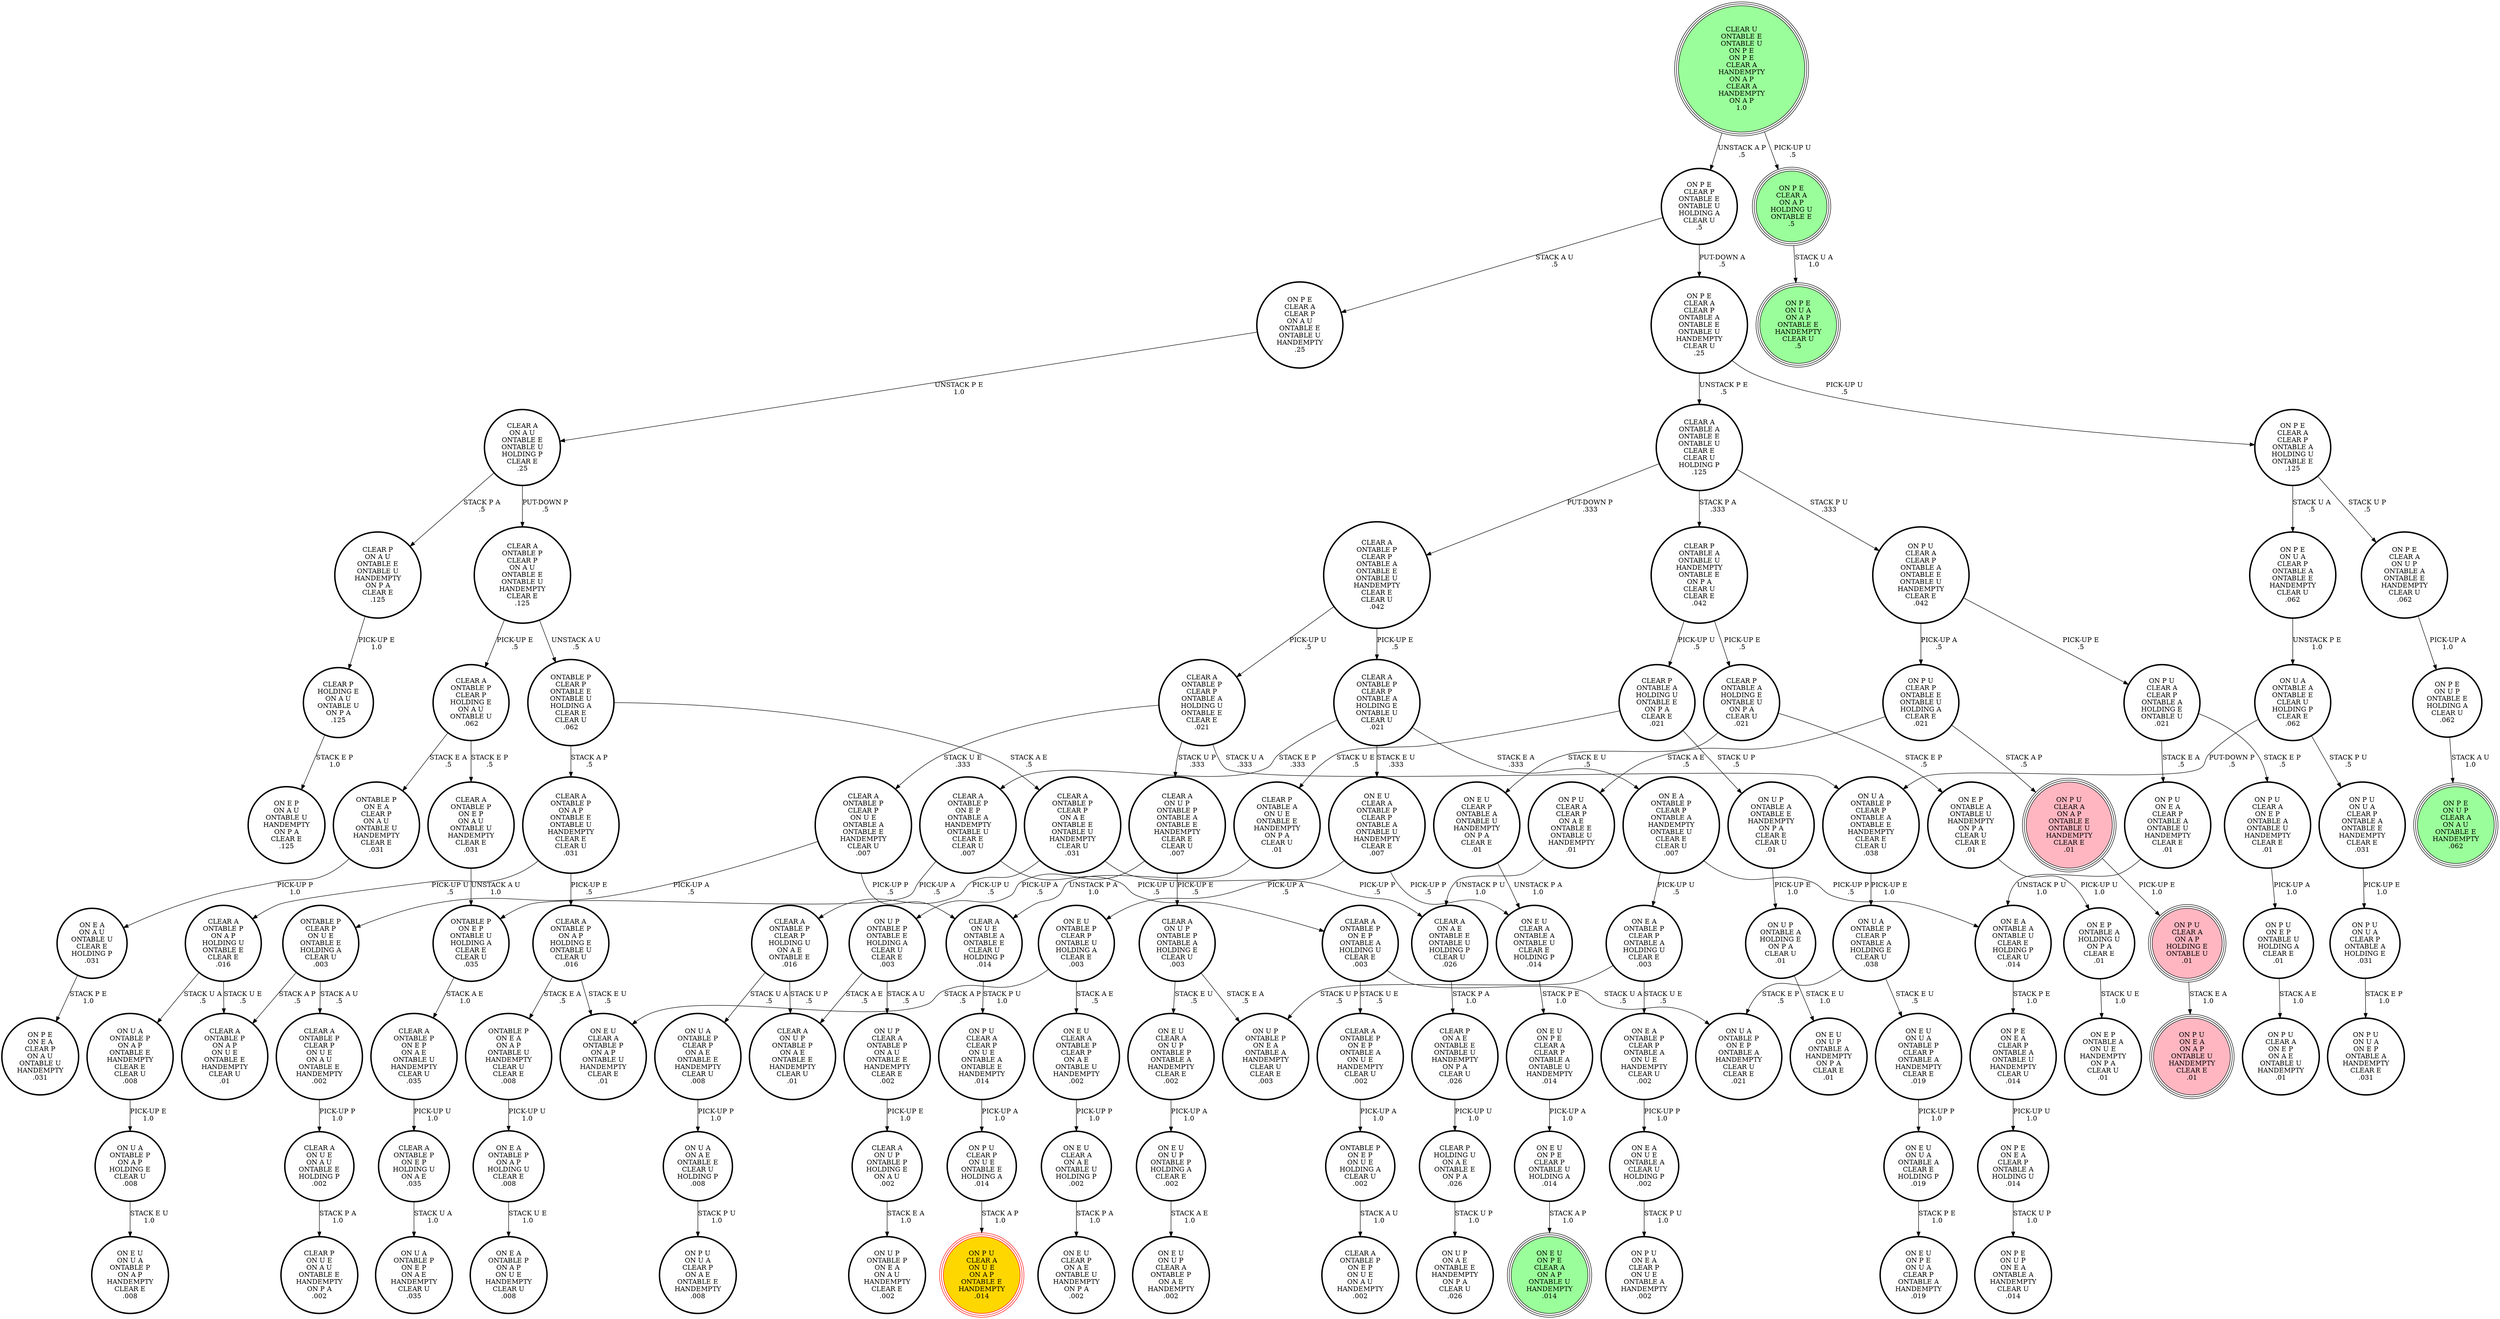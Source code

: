 digraph {
"ON E U\nON P E\nCLEAR P\nONTABLE U\nHOLDING A\n.014\n" -> "ON E U\nON P E\nCLEAR A\nON A P\nONTABLE U\nHANDEMPTY\n.014\n"[label="STACK A P\n1.0\n"];
"ON U A\nONTABLE P\nON A P\nONTABLE E\nHANDEMPTY\nCLEAR E\nCLEAR U\n.008\n" -> "ON U A\nONTABLE P\nON A P\nHOLDING E\nCLEAR U\n.008\n"[label="PICK-UP E\n1.0\n"];
"ON P U\nCLEAR A\nON E P\nONTABLE A\nONTABLE U\nHANDEMPTY\nCLEAR E\n.01\n" -> "ON P U\nON E P\nONTABLE U\nHOLDING A\nCLEAR E\n.01\n"[label="PICK-UP A\n1.0\n"];
"ON E U\nCLEAR A\nONTABLE P\nCLEAR P\nONTABLE A\nONTABLE U\nHANDEMPTY\nCLEAR E\n.007\n" -> "ON E U\nONTABLE P\nCLEAR P\nONTABLE U\nHOLDING A\nCLEAR E\n.003\n"[label="PICK-UP A\n.5\n"];
"ON E U\nCLEAR A\nONTABLE P\nCLEAR P\nONTABLE A\nONTABLE U\nHANDEMPTY\nCLEAR E\n.007\n" -> "ON E U\nCLEAR A\nONTABLE A\nONTABLE U\nCLEAR E\nHOLDING P\n.014\n"[label="PICK-UP P\n.5\n"];
"CLEAR P\nONTABLE A\nONTABLE U\nHANDEMPTY\nONTABLE E\nON P A\nCLEAR U\nCLEAR E\n.042\n" -> "CLEAR P\nONTABLE A\nHOLDING E\nONTABLE U\nON P A\nCLEAR U\n.021\n"[label="PICK-UP E\n.5\n"];
"CLEAR P\nONTABLE A\nONTABLE U\nHANDEMPTY\nONTABLE E\nON P A\nCLEAR U\nCLEAR E\n.042\n" -> "CLEAR P\nONTABLE A\nHOLDING U\nONTABLE E\nON P A\nCLEAR E\n.021\n"[label="PICK-UP U\n.5\n"];
"ON P E\nCLEAR A\nON U P\nONTABLE A\nONTABLE E\nHANDEMPTY\nCLEAR U\n.062\n" -> "ON P E\nON U P\nONTABLE E\nHOLDING A\nCLEAR U\n.062\n"[label="PICK-UP A\n1.0\n"];
"ON P U\nCLEAR A\nON A P\nHOLDING E\nONTABLE U\n.01\n" -> "ON P U\nON E A\nON A P\nONTABLE U\nHANDEMPTY\nCLEAR E\n.01\n"[label="STACK E A\n1.0\n"];
"ON P U\nCLEAR A\nCLEAR P\nONTABLE A\nONTABLE E\nONTABLE U\nHANDEMPTY\nCLEAR E\n.042\n" -> "ON P U\nCLEAR A\nCLEAR P\nONTABLE A\nHOLDING E\nONTABLE U\n.021\n"[label="PICK-UP E\n.5\n"];
"ON P U\nCLEAR A\nCLEAR P\nONTABLE A\nONTABLE E\nONTABLE U\nHANDEMPTY\nCLEAR E\n.042\n" -> "ON P U\nCLEAR P\nONTABLE E\nONTABLE U\nHOLDING A\nCLEAR E\n.021\n"[label="PICK-UP A\n.5\n"];
"ON E P\nONTABLE A\nONTABLE U\nHANDEMPTY\nON P A\nCLEAR U\nCLEAR E\n.01\n" -> "ON E P\nONTABLE A\nHOLDING U\nON P A\nCLEAR E\n.01\n"[label="PICK-UP U\n1.0\n"];
"CLEAR P\nHOLDING U\nON A E\nONTABLE E\nON P A\n.026\n" -> "ON U P\nON A E\nONTABLE E\nHANDEMPTY\nON P A\nCLEAR U\n.026\n"[label="STACK U P\n1.0\n"];
"ON E U\nCLEAR A\nON U P\nONTABLE P\nONTABLE A\nHANDEMPTY\nCLEAR E\n.002\n" -> "ON E U\nON U P\nONTABLE P\nHOLDING A\nCLEAR E\n.002\n"[label="PICK-UP A\n1.0\n"];
"CLEAR A\nONTABLE P\nCLEAR P\nONTABLE A\nONTABLE E\nONTABLE U\nHANDEMPTY\nCLEAR E\nCLEAR U\n.042\n" -> "CLEAR A\nONTABLE P\nCLEAR P\nONTABLE A\nHOLDING E\nONTABLE U\nCLEAR U\n.021\n"[label="PICK-UP E\n.5\n"];
"CLEAR A\nONTABLE P\nCLEAR P\nONTABLE A\nONTABLE E\nONTABLE U\nHANDEMPTY\nCLEAR E\nCLEAR U\n.042\n" -> "CLEAR A\nONTABLE P\nCLEAR P\nONTABLE A\nHOLDING U\nONTABLE E\nCLEAR E\n.021\n"[label="PICK-UP U\n.5\n"];
"ON U P\nONTABLE A\nHOLDING E\nON P A\nCLEAR U\n.01\n" -> "ON E U\nON U P\nONTABLE A\nHANDEMPTY\nON P A\nCLEAR E\n.01\n"[label="STACK E U\n1.0\n"];
"ON E P\nONTABLE A\nHOLDING U\nON P A\nCLEAR E\n.01\n" -> "ON E P\nONTABLE A\nON U E\nHANDEMPTY\nON P A\nCLEAR U\n.01\n"[label="STACK U E\n1.0\n"];
"ONTABLE P\nON E A\nON A P\nONTABLE U\nHANDEMPTY\nCLEAR U\nCLEAR E\n.008\n" -> "ON E A\nONTABLE P\nON A P\nHOLDING U\nCLEAR E\n.008\n"[label="PICK-UP U\n1.0\n"];
"ON E A\nONTABLE P\nON A P\nHOLDING U\nCLEAR E\n.008\n" -> "ON E A\nONTABLE P\nON A P\nON U E\nHANDEMPTY\nCLEAR U\n.008\n"[label="STACK U E\n1.0\n"];
"ON P E\nON E A\nCLEAR P\nONTABLE A\nONTABLE U\nHANDEMPTY\nCLEAR U\n.014\n" -> "ON P E\nON E A\nCLEAR P\nONTABLE A\nHOLDING U\n.014\n"[label="PICK-UP U\n1.0\n"];
"CLEAR U\nONTABLE E\nONTABLE U\nON P E\nON P E\nCLEAR A\nHANDEMPTY\nON A P\nCLEAR A\nHANDEMPTY\nON A P\n1.0\n" -> "ON P E\nCLEAR P\nONTABLE E\nONTABLE U\nHOLDING A\nCLEAR U\n.5\n"[label="UNSTACK A P\n.5\n"];
"CLEAR U\nONTABLE E\nONTABLE U\nON P E\nON P E\nCLEAR A\nHANDEMPTY\nON A P\nCLEAR A\nHANDEMPTY\nON A P\n1.0\n" -> "ON P E\nCLEAR A\nON A P\nHOLDING U\nONTABLE E\n.5\n"[label="PICK-UP U\n.5\n"];
"CLEAR A\nON U P\nONTABLE P\nHOLDING E\nON A U\n.002\n" -> "ON U P\nONTABLE P\nON E A\nON A U\nHANDEMPTY\nCLEAR E\n.002\n"[label="STACK E A\n1.0\n"];
"CLEAR A\nONTABLE P\nCLEAR P\nHOLDING E\nON A U\nONTABLE U\n.062\n" -> "ONTABLE P\nON E A\nCLEAR P\nON A U\nONTABLE U\nHANDEMPTY\nCLEAR E\n.031\n"[label="STACK E A\n.5\n"];
"CLEAR A\nONTABLE P\nCLEAR P\nHOLDING E\nON A U\nONTABLE U\n.062\n" -> "CLEAR A\nONTABLE P\nON E P\nON A U\nONTABLE U\nHANDEMPTY\nCLEAR E\n.031\n"[label="STACK E P\n.5\n"];
"CLEAR P\nON A U\nONTABLE E\nONTABLE U\nHANDEMPTY\nON P A\nCLEAR E\n.125\n" -> "CLEAR P\nHOLDING E\nON A U\nONTABLE U\nON P A\n.125\n"[label="PICK-UP E\n1.0\n"];
"CLEAR A\nON U E\nONTABLE A\nONTABLE E\nCLEAR U\nHOLDING P\n.014\n" -> "ON P U\nCLEAR A\nCLEAR P\nON U E\nONTABLE A\nONTABLE E\nHANDEMPTY\n.014\n"[label="STACK P U\n1.0\n"];
"CLEAR A\nONTABLE P\nCLEAR P\nON A U\nONTABLE E\nONTABLE U\nHANDEMPTY\nCLEAR E\n.125\n" -> "CLEAR A\nONTABLE P\nCLEAR P\nHOLDING E\nON A U\nONTABLE U\n.062\n"[label="PICK-UP E\n.5\n"];
"CLEAR A\nONTABLE P\nCLEAR P\nON A U\nONTABLE E\nONTABLE U\nHANDEMPTY\nCLEAR E\n.125\n" -> "ONTABLE P\nCLEAR P\nONTABLE E\nONTABLE U\nHOLDING A\nCLEAR E\nCLEAR U\n.062\n"[label="UNSTACK A U\n.5\n"];
"ON E A\nONTABLE P\nCLEAR P\nONTABLE A\nHOLDING U\nCLEAR E\n.003\n" -> "ON U P\nONTABLE P\nON E A\nONTABLE A\nHANDEMPTY\nCLEAR U\nCLEAR E\n.003\n"[label="STACK U P\n.5\n"];
"ON E A\nONTABLE P\nCLEAR P\nONTABLE A\nHOLDING U\nCLEAR E\n.003\n" -> "ON E A\nONTABLE P\nCLEAR P\nONTABLE A\nON U E\nHANDEMPTY\nCLEAR U\n.002\n"[label="STACK U E\n.5\n"];
"ONTABLE P\nCLEAR P\nONTABLE E\nONTABLE U\nHOLDING A\nCLEAR E\nCLEAR U\n.062\n" -> "CLEAR A\nONTABLE P\nCLEAR P\nON A E\nONTABLE E\nONTABLE U\nHANDEMPTY\nCLEAR U\n.031\n"[label="STACK A E\n.5\n"];
"ONTABLE P\nCLEAR P\nONTABLE E\nONTABLE U\nHOLDING A\nCLEAR E\nCLEAR U\n.062\n" -> "CLEAR A\nONTABLE P\nON A P\nONTABLE E\nONTABLE U\nHANDEMPTY\nCLEAR E\nCLEAR U\n.031\n"[label="STACK A P\n.5\n"];
"CLEAR A\nONTABLE P\nCLEAR P\nON U E\nON A U\nONTABLE E\nHANDEMPTY\n.002\n" -> "CLEAR A\nON U E\nON A U\nONTABLE E\nHOLDING P\n.002\n"[label="PICK-UP P\n1.0\n"];
"ON P E\nON U A\nCLEAR P\nONTABLE A\nONTABLE E\nHANDEMPTY\nCLEAR U\n.062\n" -> "ON U A\nONTABLE A\nONTABLE E\nCLEAR U\nHOLDING P\nCLEAR E\n.062\n"[label="UNSTACK P E\n1.0\n"];
"ON P U\nON U A\nCLEAR P\nONTABLE A\nHOLDING E\n.031\n" -> "ON P U\nON U A\nON E P\nONTABLE A\nHANDEMPTY\nCLEAR E\n.031\n"[label="STACK E P\n1.0\n"];
"CLEAR P\nON A E\nONTABLE E\nONTABLE U\nHANDEMPTY\nON P A\nCLEAR U\n.026\n" -> "CLEAR P\nHOLDING U\nON A E\nONTABLE E\nON P A\n.026\n"[label="PICK-UP U\n1.0\n"];
"ON P U\nON E A\nCLEAR P\nONTABLE A\nONTABLE U\nHANDEMPTY\nCLEAR E\n.01\n" -> "ON E A\nONTABLE A\nONTABLE U\nCLEAR E\nHOLDING P\nCLEAR U\n.014\n"[label="UNSTACK P U\n1.0\n"];
"ON E U\nCLEAR A\nONTABLE P\nCLEAR P\nON A E\nONTABLE U\nHANDEMPTY\n.002\n" -> "ON E U\nCLEAR A\nON A E\nONTABLE U\nHOLDING P\n.002\n"[label="PICK-UP P\n1.0\n"];
"CLEAR A\nONTABLE P\nON A P\nONTABLE E\nONTABLE U\nHANDEMPTY\nCLEAR E\nCLEAR U\n.031\n" -> "CLEAR A\nONTABLE P\nON A P\nHOLDING E\nONTABLE U\nCLEAR U\n.016\n"[label="PICK-UP E\n.5\n"];
"CLEAR A\nONTABLE P\nON A P\nONTABLE E\nONTABLE U\nHANDEMPTY\nCLEAR E\nCLEAR U\n.031\n" -> "CLEAR A\nONTABLE P\nON A P\nHOLDING U\nONTABLE E\nCLEAR E\n.016\n"[label="PICK-UP U\n.5\n"];
"ON E A\nON U E\nONTABLE A\nCLEAR U\nHOLDING P\n.002\n" -> "ON P U\nON E A\nCLEAR P\nON U E\nONTABLE A\nHANDEMPTY\n.002\n"[label="STACK P U\n1.0\n"];
"ON P U\nCLEAR P\nONTABLE E\nONTABLE U\nHOLDING A\nCLEAR E\n.021\n" -> "ON P U\nCLEAR A\nCLEAR P\nON A E\nONTABLE E\nONTABLE U\nHANDEMPTY\n.01\n"[label="STACK A E\n.5\n"];
"ON P U\nCLEAR P\nONTABLE E\nONTABLE U\nHOLDING A\nCLEAR E\n.021\n" -> "ON P U\nCLEAR A\nON A P\nONTABLE E\nONTABLE U\nHANDEMPTY\nCLEAR E\n.01\n"[label="STACK A P\n.5\n"];
"CLEAR A\nON U P\nONTABLE P\nONTABLE A\nHOLDING E\nCLEAR U\n.003\n" -> "ON U P\nONTABLE P\nON E A\nONTABLE A\nHANDEMPTY\nCLEAR U\nCLEAR E\n.003\n"[label="STACK E A\n.5\n"];
"CLEAR A\nON U P\nONTABLE P\nONTABLE A\nHOLDING E\nCLEAR U\n.003\n" -> "ON E U\nCLEAR A\nON U P\nONTABLE P\nONTABLE A\nHANDEMPTY\nCLEAR E\n.002\n"[label="STACK E U\n.5\n"];
"CLEAR A\nONTABLE P\nON A P\nHOLDING E\nONTABLE U\nCLEAR U\n.016\n" -> "ONTABLE P\nON E A\nON A P\nONTABLE U\nHANDEMPTY\nCLEAR U\nCLEAR E\n.008\n"[label="STACK E A\n.5\n"];
"CLEAR A\nONTABLE P\nON A P\nHOLDING E\nONTABLE U\nCLEAR U\n.016\n" -> "ON E U\nCLEAR A\nONTABLE P\nON A P\nONTABLE U\nHANDEMPTY\nCLEAR E\n.01\n"[label="STACK E U\n.5\n"];
"ONTABLE P\nON E A\nCLEAR P\nON A U\nONTABLE U\nHANDEMPTY\nCLEAR E\n.031\n" -> "ON E A\nON A U\nONTABLE U\nCLEAR E\nHOLDING P\n.031\n"[label="PICK-UP P\n1.0\n"];
"CLEAR P\nONTABLE A\nON U E\nONTABLE E\nHANDEMPTY\nON P A\nCLEAR U\n.01\n" -> "CLEAR A\nON U E\nONTABLE A\nONTABLE E\nCLEAR U\nHOLDING P\n.014\n"[label="UNSTACK P A\n1.0\n"];
"ON P E\nON E A\nCLEAR P\nONTABLE A\nHOLDING U\n.014\n" -> "ON P E\nON U P\nON E A\nONTABLE A\nHANDEMPTY\nCLEAR U\n.014\n"[label="STACK U P\n1.0\n"];
"ON E U\nCLEAR A\nONTABLE A\nONTABLE U\nCLEAR E\nHOLDING P\n.014\n" -> "ON E U\nON P E\nCLEAR A\nCLEAR P\nONTABLE A\nONTABLE U\nHANDEMPTY\n.014\n"[label="STACK P E\n1.0\n"];
"ON E U\nON U A\nONTABLE P\nCLEAR P\nONTABLE A\nHANDEMPTY\nCLEAR E\n.019\n" -> "ON E U\nON U A\nONTABLE A\nCLEAR E\nHOLDING P\n.019\n"[label="PICK-UP P\n1.0\n"];
"CLEAR A\nONTABLE P\nON E P\nONTABLE A\nHOLDING U\nCLEAR E\n.003\n" -> "CLEAR A\nONTABLE P\nON E P\nONTABLE A\nON U E\nHANDEMPTY\nCLEAR U\n.002\n"[label="STACK U E\n.5\n"];
"CLEAR A\nONTABLE P\nON E P\nONTABLE A\nHOLDING U\nCLEAR E\n.003\n" -> "ON U A\nONTABLE P\nON E P\nONTABLE A\nHANDEMPTY\nCLEAR U\nCLEAR E\n.021\n"[label="STACK U A\n.5\n"];
"ON E A\nONTABLE P\nCLEAR P\nONTABLE A\nON U E\nHANDEMPTY\nCLEAR U\n.002\n" -> "ON E A\nON U E\nONTABLE A\nCLEAR U\nHOLDING P\n.002\n"[label="PICK-UP P\n1.0\n"];
"ON P U\nON E P\nONTABLE U\nHOLDING A\nCLEAR E\n.01\n" -> "ON P U\nCLEAR A\nON E P\nON A E\nONTABLE U\nHANDEMPTY\n.01\n"[label="STACK A E\n1.0\n"];
"ON P U\nCLEAR A\nCLEAR P\nON U E\nONTABLE A\nONTABLE E\nHANDEMPTY\n.014\n" -> "ON P U\nCLEAR P\nON U E\nONTABLE E\nHOLDING A\n.014\n"[label="PICK-UP A\n1.0\n"];
"CLEAR A\nON U E\nON A U\nONTABLE E\nHOLDING P\n.002\n" -> "CLEAR P\nON U E\nON A U\nONTABLE E\nHANDEMPTY\nON P A\n.002\n"[label="STACK P A\n1.0\n"];
"ON P E\nCLEAR A\nCLEAR P\nONTABLE A\nONTABLE E\nONTABLE U\nHANDEMPTY\nCLEAR U\n.25\n" -> "ON P E\nCLEAR A\nCLEAR P\nONTABLE A\nHOLDING U\nONTABLE E\n.125\n"[label="PICK-UP U\n.5\n"];
"ON P E\nCLEAR A\nCLEAR P\nONTABLE A\nONTABLE E\nONTABLE U\nHANDEMPTY\nCLEAR U\n.25\n" -> "CLEAR A\nONTABLE A\nONTABLE E\nONTABLE U\nCLEAR E\nCLEAR U\nHOLDING P\n.125\n"[label="UNSTACK P E\n.5\n"];
"CLEAR P\nHOLDING E\nON A U\nONTABLE U\nON P A\n.125\n" -> "ON E P\nON A U\nONTABLE U\nHANDEMPTY\nON P A\nCLEAR E\n.125\n"[label="STACK E P\n1.0\n"];
"CLEAR A\nONTABLE P\nON E P\nONTABLE A\nON U E\nHANDEMPTY\nCLEAR U\n.002\n" -> "ONTABLE P\nON E P\nON U E\nHOLDING A\nCLEAR U\n.002\n"[label="PICK-UP A\n1.0\n"];
"ON P E\nCLEAR A\nON A P\nHOLDING U\nONTABLE E\n.5\n" -> "ON P E\nON U A\nON A P\nONTABLE E\nHANDEMPTY\nCLEAR U\n.5\n"[label="STACK U A\n1.0\n"];
"ON U A\nONTABLE P\nCLEAR P\nONTABLE A\nHOLDING E\nCLEAR U\n.038\n" -> "ON U A\nONTABLE P\nON E P\nONTABLE A\nHANDEMPTY\nCLEAR U\nCLEAR E\n.021\n"[label="STACK E P\n.5\n"];
"ON U A\nONTABLE P\nCLEAR P\nONTABLE A\nHOLDING E\nCLEAR U\n.038\n" -> "ON E U\nON U A\nONTABLE P\nCLEAR P\nONTABLE A\nHANDEMPTY\nCLEAR E\n.019\n"[label="STACK E U\n.5\n"];
"ON P U\nCLEAR P\nON U E\nONTABLE E\nHOLDING A\n.014\n" -> "ON P U\nCLEAR A\nON U E\nON A P\nONTABLE E\nHANDEMPTY\n.014\n"[label="STACK A P\n1.0\n"];
"ON P E\nCLEAR P\nONTABLE E\nONTABLE U\nHOLDING A\nCLEAR U\n.5\n" -> "ON P E\nCLEAR A\nCLEAR P\nONTABLE A\nONTABLE E\nONTABLE U\nHANDEMPTY\nCLEAR U\n.25\n"[label="PUT-DOWN A\n.5\n"];
"ON P E\nCLEAR P\nONTABLE E\nONTABLE U\nHOLDING A\nCLEAR U\n.5\n" -> "ON P E\nCLEAR A\nCLEAR P\nON A U\nONTABLE E\nONTABLE U\nHANDEMPTY\n.25\n"[label="STACK A U\n.5\n"];
"ON U A\nONTABLE A\nONTABLE E\nCLEAR U\nHOLDING P\nCLEAR E\n.062\n" -> "ON U A\nONTABLE P\nCLEAR P\nONTABLE A\nONTABLE E\nHANDEMPTY\nCLEAR E\nCLEAR U\n.038\n"[label="PUT-DOWN P\n.5\n"];
"ON U A\nONTABLE A\nONTABLE E\nCLEAR U\nHOLDING P\nCLEAR E\n.062\n" -> "ON P U\nON U A\nCLEAR P\nONTABLE A\nONTABLE E\nHANDEMPTY\nCLEAR E\n.031\n"[label="STACK P U\n.5\n"];
"CLEAR A\nONTABLE P\nON E P\nHOLDING U\nON A E\n.035\n" -> "ON U A\nONTABLE P\nON E P\nON A E\nHANDEMPTY\nCLEAR U\n.035\n"[label="STACK U A\n1.0\n"];
"CLEAR A\nON A E\nONTABLE E\nONTABLE U\nHOLDING P\nCLEAR U\n.026\n" -> "CLEAR P\nON A E\nONTABLE E\nONTABLE U\nHANDEMPTY\nON P A\nCLEAR U\n.026\n"[label="STACK P A\n1.0\n"];
"CLEAR A\nONTABLE P\nCLEAR P\nONTABLE A\nHOLDING U\nONTABLE E\nCLEAR E\n.021\n" -> "CLEAR A\nON U P\nONTABLE P\nONTABLE A\nONTABLE E\nHANDEMPTY\nCLEAR E\nCLEAR U\n.007\n"[label="STACK U P\n.333\n"];
"CLEAR A\nONTABLE P\nCLEAR P\nONTABLE A\nHOLDING U\nONTABLE E\nCLEAR E\n.021\n" -> "ON U A\nONTABLE P\nCLEAR P\nONTABLE A\nONTABLE E\nHANDEMPTY\nCLEAR E\nCLEAR U\n.038\n"[label="STACK U A\n.333\n"];
"CLEAR A\nONTABLE P\nCLEAR P\nONTABLE A\nHOLDING U\nONTABLE E\nCLEAR E\n.021\n" -> "CLEAR A\nONTABLE P\nCLEAR P\nON U E\nONTABLE A\nONTABLE E\nHANDEMPTY\nCLEAR U\n.007\n"[label="STACK U E\n.333\n"];
"CLEAR A\nONTABLE P\nON E P\nON A U\nONTABLE U\nHANDEMPTY\nCLEAR E\n.031\n" -> "ONTABLE P\nON E P\nONTABLE U\nHOLDING A\nCLEAR E\nCLEAR U\n.035\n"[label="UNSTACK A U\n1.0\n"];
"ON E U\nON U P\nONTABLE P\nHOLDING A\nCLEAR E\n.002\n" -> "ON E U\nON U P\nCLEAR A\nONTABLE P\nON A E\nHANDEMPTY\n.002\n"[label="STACK A E\n1.0\n"];
"ONTABLE P\nCLEAR P\nON U E\nONTABLE E\nHOLDING A\nCLEAR U\n.003\n" -> "CLEAR A\nONTABLE P\nCLEAR P\nON U E\nON A U\nONTABLE E\nHANDEMPTY\n.002\n"[label="STACK A U\n.5\n"];
"ONTABLE P\nCLEAR P\nON U E\nONTABLE E\nHOLDING A\nCLEAR U\n.003\n" -> "CLEAR A\nONTABLE P\nON A P\nON U E\nONTABLE E\nHANDEMPTY\nCLEAR U\n.01\n"[label="STACK A P\n.5\n"];
"CLEAR P\nONTABLE A\nHOLDING U\nONTABLE E\nON P A\nCLEAR E\n.021\n" -> "CLEAR P\nONTABLE A\nON U E\nONTABLE E\nHANDEMPTY\nON P A\nCLEAR U\n.01\n"[label="STACK U E\n.5\n"];
"CLEAR P\nONTABLE A\nHOLDING U\nONTABLE E\nON P A\nCLEAR E\n.021\n" -> "ON U P\nONTABLE A\nONTABLE E\nHANDEMPTY\nON P A\nCLEAR E\nCLEAR U\n.01\n"[label="STACK U P\n.5\n"];
"CLEAR A\nONTABLE P\nON A P\nHOLDING U\nONTABLE E\nCLEAR E\n.016\n" -> "ON U A\nONTABLE P\nON A P\nONTABLE E\nHANDEMPTY\nCLEAR E\nCLEAR U\n.008\n"[label="STACK U A\n.5\n"];
"CLEAR A\nONTABLE P\nON A P\nHOLDING U\nONTABLE E\nCLEAR E\n.016\n" -> "CLEAR A\nONTABLE P\nON A P\nON U E\nONTABLE E\nHANDEMPTY\nCLEAR U\n.01\n"[label="STACK U E\n.5\n"];
"ON E U\nCLEAR A\nON A E\nONTABLE U\nHOLDING P\n.002\n" -> "ON E U\nCLEAR P\nON A E\nONTABLE U\nHANDEMPTY\nON P A\n.002\n"[label="STACK P A\n1.0\n"];
"ON P E\nON U P\nONTABLE E\nHOLDING A\nCLEAR U\n.062\n" -> "ON P E\nON U P\nCLEAR A\nON A U\nONTABLE E\nHANDEMPTY\n.062\n"[label="STACK A U\n1.0\n"];
"ON E U\nON U A\nONTABLE A\nCLEAR E\nHOLDING P\n.019\n" -> "ON E U\nON P E\nON U A\nCLEAR P\nONTABLE A\nHANDEMPTY\n.019\n"[label="STACK P E\n1.0\n"];
"ON E A\nON A U\nONTABLE U\nCLEAR E\nHOLDING P\n.031\n" -> "ON P E\nON E A\nCLEAR P\nON A U\nONTABLE U\nHANDEMPTY\n.031\n"[label="STACK P E\n1.0\n"];
"ON P U\nON U A\nCLEAR P\nONTABLE A\nONTABLE E\nHANDEMPTY\nCLEAR E\n.031\n" -> "ON P U\nON U A\nCLEAR P\nONTABLE A\nHOLDING E\n.031\n"[label="PICK-UP E\n1.0\n"];
"ON P E\nCLEAR A\nCLEAR P\nONTABLE A\nHOLDING U\nONTABLE E\n.125\n" -> "ON P E\nON U A\nCLEAR P\nONTABLE A\nONTABLE E\nHANDEMPTY\nCLEAR U\n.062\n"[label="STACK U A\n.5\n"];
"ON P E\nCLEAR A\nCLEAR P\nONTABLE A\nHOLDING U\nONTABLE E\n.125\n" -> "ON P E\nCLEAR A\nON U P\nONTABLE A\nONTABLE E\nHANDEMPTY\nCLEAR U\n.062\n"[label="STACK U P\n.5\n"];
"ON U A\nONTABLE P\nCLEAR P\nONTABLE A\nONTABLE E\nHANDEMPTY\nCLEAR E\nCLEAR U\n.038\n" -> "ON U A\nONTABLE P\nCLEAR P\nONTABLE A\nHOLDING E\nCLEAR U\n.038\n"[label="PICK-UP E\n1.0\n"];
"ON U A\nONTABLE P\nCLEAR P\nON A E\nONTABLE E\nHANDEMPTY\nCLEAR U\n.008\n" -> "ON U A\nON A E\nONTABLE E\nCLEAR U\nHOLDING P\n.008\n"[label="PICK-UP P\n1.0\n"];
"ON E U\nON P E\nCLEAR A\nCLEAR P\nONTABLE A\nONTABLE U\nHANDEMPTY\n.014\n" -> "ON E U\nON P E\nCLEAR P\nONTABLE U\nHOLDING A\n.014\n"[label="PICK-UP A\n1.0\n"];
"ON U P\nONTABLE A\nONTABLE E\nHANDEMPTY\nON P A\nCLEAR E\nCLEAR U\n.01\n" -> "ON U P\nONTABLE A\nHOLDING E\nON P A\nCLEAR U\n.01\n"[label="PICK-UP E\n1.0\n"];
"ON E A\nONTABLE P\nCLEAR P\nONTABLE A\nHANDEMPTY\nONTABLE U\nCLEAR E\nCLEAR U\n.007\n" -> "ON E A\nONTABLE A\nONTABLE U\nCLEAR E\nHOLDING P\nCLEAR U\n.014\n"[label="PICK-UP P\n.5\n"];
"ON E A\nONTABLE P\nCLEAR P\nONTABLE A\nHANDEMPTY\nONTABLE U\nCLEAR E\nCLEAR U\n.007\n" -> "ON E A\nONTABLE P\nCLEAR P\nONTABLE A\nHOLDING U\nCLEAR E\n.003\n"[label="PICK-UP U\n.5\n"];
"ON U P\nCLEAR A\nONTABLE P\nON A U\nONTABLE E\nHANDEMPTY\nCLEAR E\n.002\n" -> "CLEAR A\nON U P\nONTABLE P\nHOLDING E\nON A U\n.002\n"[label="PICK-UP E\n1.0\n"];
"ONTABLE P\nON E P\nON U E\nHOLDING A\nCLEAR U\n.002\n" -> "CLEAR A\nONTABLE P\nON E P\nON U E\nON A U\nHANDEMPTY\n.002\n"[label="STACK A U\n1.0\n"];
"CLEAR A\nONTABLE P\nCLEAR P\nON U E\nONTABLE A\nONTABLE E\nHANDEMPTY\nCLEAR U\n.007\n" -> "ONTABLE P\nCLEAR P\nON U E\nONTABLE E\nHOLDING A\nCLEAR U\n.003\n"[label="PICK-UP A\n.5\n"];
"CLEAR A\nONTABLE P\nCLEAR P\nON U E\nONTABLE A\nONTABLE E\nHANDEMPTY\nCLEAR U\n.007\n" -> "CLEAR A\nON U E\nONTABLE A\nONTABLE E\nCLEAR U\nHOLDING P\n.014\n"[label="PICK-UP P\n.5\n"];
"ON E U\nCLEAR P\nONTABLE A\nONTABLE U\nHANDEMPTY\nON P A\nCLEAR E\n.01\n" -> "ON E U\nCLEAR A\nONTABLE A\nONTABLE U\nCLEAR E\nHOLDING P\n.014\n"[label="UNSTACK P A\n1.0\n"];
"ON U A\nONTABLE P\nON A P\nHOLDING E\nCLEAR U\n.008\n" -> "ON E U\nON U A\nONTABLE P\nON A P\nHANDEMPTY\nCLEAR E\n.008\n"[label="STACK E U\n1.0\n"];
"CLEAR A\nON A U\nONTABLE E\nONTABLE U\nHOLDING P\nCLEAR E\n.25\n" -> "CLEAR A\nONTABLE P\nCLEAR P\nON A U\nONTABLE E\nONTABLE U\nHANDEMPTY\nCLEAR E\n.125\n"[label="PUT-DOWN P\n.5\n"];
"CLEAR A\nON A U\nONTABLE E\nONTABLE U\nHOLDING P\nCLEAR E\n.25\n" -> "CLEAR P\nON A U\nONTABLE E\nONTABLE U\nHANDEMPTY\nON P A\nCLEAR E\n.125\n"[label="STACK P A\n.5\n"];
"ON E U\nONTABLE P\nCLEAR P\nONTABLE U\nHOLDING A\nCLEAR E\n.003\n" -> "ON E U\nCLEAR A\nONTABLE P\nCLEAR P\nON A E\nONTABLE U\nHANDEMPTY\n.002\n"[label="STACK A E\n.5\n"];
"ON E U\nONTABLE P\nCLEAR P\nONTABLE U\nHOLDING A\nCLEAR E\n.003\n" -> "ON E U\nCLEAR A\nONTABLE P\nON A P\nONTABLE U\nHANDEMPTY\nCLEAR E\n.01\n"[label="STACK A P\n.5\n"];
"CLEAR P\nONTABLE A\nHOLDING E\nONTABLE U\nON P A\nCLEAR U\n.021\n" -> "ON E P\nONTABLE A\nONTABLE U\nHANDEMPTY\nON P A\nCLEAR U\nCLEAR E\n.01\n"[label="STACK E P\n.5\n"];
"CLEAR P\nONTABLE A\nHOLDING E\nONTABLE U\nON P A\nCLEAR U\n.021\n" -> "ON E U\nCLEAR P\nONTABLE A\nONTABLE U\nHANDEMPTY\nON P A\nCLEAR E\n.01\n"[label="STACK E U\n.5\n"];
"CLEAR A\nONTABLE P\nON E P\nON A E\nONTABLE U\nHANDEMPTY\nCLEAR U\n.035\n" -> "CLEAR A\nONTABLE P\nON E P\nHOLDING U\nON A E\n.035\n"[label="PICK-UP U\n1.0\n"];
"CLEAR A\nONTABLE P\nCLEAR P\nHOLDING U\nON A E\nONTABLE E\n.016\n" -> "CLEAR A\nON U P\nONTABLE P\nON A E\nONTABLE E\nHANDEMPTY\nCLEAR U\n.01\n"[label="STACK U P\n.5\n"];
"CLEAR A\nONTABLE P\nCLEAR P\nHOLDING U\nON A E\nONTABLE E\n.016\n" -> "ON U A\nONTABLE P\nCLEAR P\nON A E\nONTABLE E\nHANDEMPTY\nCLEAR U\n.008\n"[label="STACK U A\n.5\n"];
"CLEAR A\nONTABLE P\nCLEAR P\nONTABLE A\nHOLDING E\nONTABLE U\nCLEAR U\n.021\n" -> "ON E A\nONTABLE P\nCLEAR P\nONTABLE A\nHANDEMPTY\nONTABLE U\nCLEAR E\nCLEAR U\n.007\n"[label="STACK E A\n.333\n"];
"CLEAR A\nONTABLE P\nCLEAR P\nONTABLE A\nHOLDING E\nONTABLE U\nCLEAR U\n.021\n" -> "ON E U\nCLEAR A\nONTABLE P\nCLEAR P\nONTABLE A\nONTABLE U\nHANDEMPTY\nCLEAR E\n.007\n"[label="STACK E U\n.333\n"];
"CLEAR A\nONTABLE P\nCLEAR P\nONTABLE A\nHOLDING E\nONTABLE U\nCLEAR U\n.021\n" -> "CLEAR A\nONTABLE P\nON E P\nONTABLE A\nHANDEMPTY\nONTABLE U\nCLEAR E\nCLEAR U\n.007\n"[label="STACK E P\n.333\n"];
"ON E A\nONTABLE A\nONTABLE U\nCLEAR E\nHOLDING P\nCLEAR U\n.014\n" -> "ON P E\nON E A\nCLEAR P\nONTABLE A\nONTABLE U\nHANDEMPTY\nCLEAR U\n.014\n"[label="STACK P E\n1.0\n"];
"ON P U\nCLEAR A\nCLEAR P\nON A E\nONTABLE E\nONTABLE U\nHANDEMPTY\n.01\n" -> "CLEAR A\nON A E\nONTABLE E\nONTABLE U\nHOLDING P\nCLEAR U\n.026\n"[label="UNSTACK P U\n1.0\n"];
"ON P U\nCLEAR A\nON A P\nONTABLE E\nONTABLE U\nHANDEMPTY\nCLEAR E\n.01\n" -> "ON P U\nCLEAR A\nON A P\nHOLDING E\nONTABLE U\n.01\n"[label="PICK-UP E\n1.0\n"];
"CLEAR A\nON U P\nONTABLE P\nONTABLE A\nONTABLE E\nHANDEMPTY\nCLEAR E\nCLEAR U\n.007\n" -> "ON U P\nONTABLE P\nONTABLE E\nHOLDING A\nCLEAR U\nCLEAR E\n.003\n"[label="PICK-UP A\n.5\n"];
"CLEAR A\nON U P\nONTABLE P\nONTABLE A\nONTABLE E\nHANDEMPTY\nCLEAR E\nCLEAR U\n.007\n" -> "CLEAR A\nON U P\nONTABLE P\nONTABLE A\nHOLDING E\nCLEAR U\n.003\n"[label="PICK-UP E\n.5\n"];
"ON U P\nONTABLE P\nONTABLE E\nHOLDING A\nCLEAR U\nCLEAR E\n.003\n" -> "ON U P\nCLEAR A\nONTABLE P\nON A U\nONTABLE E\nHANDEMPTY\nCLEAR E\n.002\n"[label="STACK A U\n.5\n"];
"ON U P\nONTABLE P\nONTABLE E\nHOLDING A\nCLEAR U\nCLEAR E\n.003\n" -> "CLEAR A\nON U P\nONTABLE P\nON A E\nONTABLE E\nHANDEMPTY\nCLEAR U\n.01\n"[label="STACK A E\n.5\n"];
"CLEAR A\nONTABLE A\nONTABLE E\nONTABLE U\nCLEAR E\nCLEAR U\nHOLDING P\n.125\n" -> "ON P U\nCLEAR A\nCLEAR P\nONTABLE A\nONTABLE E\nONTABLE U\nHANDEMPTY\nCLEAR E\n.042\n"[label="STACK P U\n.333\n"];
"CLEAR A\nONTABLE A\nONTABLE E\nONTABLE U\nCLEAR E\nCLEAR U\nHOLDING P\n.125\n" -> "CLEAR A\nONTABLE P\nCLEAR P\nONTABLE A\nONTABLE E\nONTABLE U\nHANDEMPTY\nCLEAR E\nCLEAR U\n.042\n"[label="PUT-DOWN P\n.333\n"];
"CLEAR A\nONTABLE A\nONTABLE E\nONTABLE U\nCLEAR E\nCLEAR U\nHOLDING P\n.125\n" -> "CLEAR P\nONTABLE A\nONTABLE U\nHANDEMPTY\nONTABLE E\nON P A\nCLEAR U\nCLEAR E\n.042\n"[label="STACK P A\n.333\n"];
"CLEAR A\nONTABLE P\nCLEAR P\nON A E\nONTABLE E\nONTABLE U\nHANDEMPTY\nCLEAR U\n.031\n" -> "CLEAR A\nONTABLE P\nCLEAR P\nHOLDING U\nON A E\nONTABLE E\n.016\n"[label="PICK-UP U\n.5\n"];
"CLEAR A\nONTABLE P\nCLEAR P\nON A E\nONTABLE E\nONTABLE U\nHANDEMPTY\nCLEAR U\n.031\n" -> "CLEAR A\nON A E\nONTABLE E\nONTABLE U\nHOLDING P\nCLEAR U\n.026\n"[label="PICK-UP P\n.5\n"];
"CLEAR A\nONTABLE P\nON E P\nONTABLE A\nHANDEMPTY\nONTABLE U\nCLEAR E\nCLEAR U\n.007\n" -> "ONTABLE P\nON E P\nONTABLE U\nHOLDING A\nCLEAR E\nCLEAR U\n.035\n"[label="PICK-UP A\n.5\n"];
"CLEAR A\nONTABLE P\nON E P\nONTABLE A\nHANDEMPTY\nONTABLE U\nCLEAR E\nCLEAR U\n.007\n" -> "CLEAR A\nONTABLE P\nON E P\nONTABLE A\nHOLDING U\nCLEAR E\n.003\n"[label="PICK-UP U\n.5\n"];
"ONTABLE P\nON E P\nONTABLE U\nHOLDING A\nCLEAR E\nCLEAR U\n.035\n" -> "CLEAR A\nONTABLE P\nON E P\nON A E\nONTABLE U\nHANDEMPTY\nCLEAR U\n.035\n"[label="STACK A E\n1.0\n"];
"ON P E\nCLEAR A\nCLEAR P\nON A U\nONTABLE E\nONTABLE U\nHANDEMPTY\n.25\n" -> "CLEAR A\nON A U\nONTABLE E\nONTABLE U\nHOLDING P\nCLEAR E\n.25\n"[label="UNSTACK P E\n1.0\n"];
"ON U A\nON A E\nONTABLE E\nCLEAR U\nHOLDING P\n.008\n" -> "ON P U\nON U A\nCLEAR P\nON A E\nONTABLE E\nHANDEMPTY\n.008\n"[label="STACK P U\n1.0\n"];
"ON P U\nCLEAR A\nCLEAR P\nONTABLE A\nHOLDING E\nONTABLE U\n.021\n" -> "ON P U\nON E A\nCLEAR P\nONTABLE A\nONTABLE U\nHANDEMPTY\nCLEAR E\n.01\n"[label="STACK E A\n.5\n"];
"ON P U\nCLEAR A\nCLEAR P\nONTABLE A\nHOLDING E\nONTABLE U\n.021\n" -> "ON P U\nCLEAR A\nON E P\nONTABLE A\nONTABLE U\nHANDEMPTY\nCLEAR E\n.01\n"[label="STACK E P\n.5\n"];
"CLEAR P\nON U E\nON A U\nONTABLE E\nHANDEMPTY\nON P A\n.002\n" [shape=circle, penwidth=3];
"ON U P\nON A E\nONTABLE E\nHANDEMPTY\nON P A\nCLEAR U\n.026\n" [shape=circle, penwidth=3];
"ON U A\nONTABLE P\nON E P\nON A E\nHANDEMPTY\nCLEAR U\n.035\n" [shape=circle, penwidth=3];
"ON E U\nCLEAR P\nON A E\nONTABLE U\nHANDEMPTY\nON P A\n.002\n" [shape=circle, penwidth=3];
"ON P U\nCLEAR A\nON U E\nON A P\nONTABLE E\nHANDEMPTY\n.014\n" [shape=circle, style=filled color=red, fillcolor=gold, peripheries=3];
"ON P E\nON U P\nON E A\nONTABLE A\nHANDEMPTY\nCLEAR U\n.014\n" [shape=circle, penwidth=3];
"ON E U\nON U P\nCLEAR A\nONTABLE P\nON A E\nHANDEMPTY\n.002\n" [shape=circle, penwidth=3];
"ON P U\nON E A\nON A P\nONTABLE U\nHANDEMPTY\nCLEAR E\n.01\n" [shape=circle, style=filled, fillcolor=lightpink, peripheries=3];
"CLEAR A\nONTABLE P\nON E P\nON U E\nON A U\nHANDEMPTY\n.002\n" [shape=circle, penwidth=3];
"ON U P\nONTABLE P\nON E A\nONTABLE A\nHANDEMPTY\nCLEAR U\nCLEAR E\n.003\n" [shape=circle, penwidth=3];
"ON E U\nON U P\nONTABLE A\nHANDEMPTY\nON P A\nCLEAR E\n.01\n" [shape=circle, penwidth=3];
"ON E P\nONTABLE A\nON U E\nHANDEMPTY\nON P A\nCLEAR U\n.01\n" [shape=circle, penwidth=3];
"ON E U\nON U A\nONTABLE P\nON A P\nHANDEMPTY\nCLEAR E\n.008\n" [shape=circle, penwidth=3];
"ON E P\nON A U\nONTABLE U\nHANDEMPTY\nON P A\nCLEAR E\n.125\n" [shape=circle, penwidth=3];
"ON P U\nCLEAR A\nON E P\nON A E\nONTABLE U\nHANDEMPTY\n.01\n" [shape=circle, penwidth=3];
"CLEAR A\nONTABLE P\nON A P\nON U E\nONTABLE E\nHANDEMPTY\nCLEAR U\n.01\n" [shape=circle, penwidth=3];
"ON P U\nON U A\nON E P\nONTABLE A\nHANDEMPTY\nCLEAR E\n.031\n" [shape=circle, penwidth=3];
"ON P U\nON U A\nCLEAR P\nON A E\nONTABLE E\nHANDEMPTY\n.008\n" [shape=circle, penwidth=3];
"ON P E\nON U P\nCLEAR A\nON A U\nONTABLE E\nHANDEMPTY\n.062\n" [shape=circle, style=filled, fillcolor=palegreen1, peripheries=3];
"ON E A\nONTABLE P\nON A P\nON U E\nHANDEMPTY\nCLEAR U\n.008\n" [shape=circle, penwidth=3];
"ON P E\nON E A\nCLEAR P\nON A U\nONTABLE U\nHANDEMPTY\n.031\n" [shape=circle, penwidth=3];
"ON E U\nON P E\nCLEAR A\nON A P\nONTABLE U\nHANDEMPTY\n.014\n" [shape=circle, style=filled, fillcolor=palegreen1, peripheries=3];
"ON P E\nON U A\nON A P\nONTABLE E\nHANDEMPTY\nCLEAR U\n.5\n" [shape=circle, style=filled, fillcolor=palegreen1, peripheries=3];
"ON U P\nONTABLE P\nON E A\nON A U\nHANDEMPTY\nCLEAR E\n.002\n" [shape=circle, penwidth=3];
"ON P U\nON E A\nCLEAR P\nON U E\nONTABLE A\nHANDEMPTY\n.002\n" [shape=circle, penwidth=3];
"ON E U\nON P E\nON U A\nCLEAR P\nONTABLE A\nHANDEMPTY\n.019\n" [shape=circle, penwidth=3];
"ON U A\nONTABLE P\nON E P\nONTABLE A\nHANDEMPTY\nCLEAR U\nCLEAR E\n.021\n" [shape=circle, penwidth=3];
"CLEAR A\nON U P\nONTABLE P\nON A E\nONTABLE E\nHANDEMPTY\nCLEAR U\n.01\n" [shape=circle, penwidth=3];
"ON E U\nCLEAR A\nONTABLE P\nON A P\nONTABLE U\nHANDEMPTY\nCLEAR E\n.01\n" [shape=circle, penwidth=3];
"CLEAR A\nONTABLE P\nCLEAR P\nONTABLE A\nHOLDING U\nONTABLE E\nCLEAR E\n.021\n" [shape=circle, penwidth=3];
"ON P U\nON E A\nCLEAR P\nONTABLE A\nONTABLE U\nHANDEMPTY\nCLEAR E\n.01\n" [shape=circle, penwidth=3];
"CLEAR P\nHOLDING E\nON A U\nONTABLE U\nON P A\n.125\n" [shape=circle, penwidth=3];
"ON P E\nCLEAR A\nON A P\nHOLDING U\nONTABLE E\n.5\n" [shape=circle, style=filled, fillcolor=palegreen1, peripheries=3];
"ON P E\nCLEAR A\nON U P\nONTABLE A\nONTABLE E\nHANDEMPTY\nCLEAR U\n.062\n" [shape=circle, penwidth=3];
"CLEAR A\nONTABLE P\nCLEAR P\nHOLDING U\nON A E\nONTABLE E\n.016\n" [shape=circle, penwidth=3];
"ON E U\nON P E\nCLEAR A\nCLEAR P\nONTABLE A\nONTABLE U\nHANDEMPTY\n.014\n" [shape=circle, penwidth=3];
"CLEAR A\nON U P\nONTABLE P\nONTABLE A\nONTABLE E\nHANDEMPTY\nCLEAR E\nCLEAR U\n.007\n" [shape=circle, penwidth=3];
"CLEAR A\nONTABLE P\nON E P\nONTABLE A\nON U E\nHANDEMPTY\nCLEAR U\n.002\n" [shape=circle, penwidth=3];
"CLEAR A\nON A E\nONTABLE E\nONTABLE U\nHOLDING P\nCLEAR U\n.026\n" [shape=circle, penwidth=3];
"ON E U\nCLEAR A\nON U P\nONTABLE P\nONTABLE A\nHANDEMPTY\nCLEAR E\n.002\n" [shape=circle, penwidth=3];
"ON P E\nCLEAR A\nCLEAR P\nONTABLE A\nHOLDING U\nONTABLE E\n.125\n" [shape=circle, penwidth=3];
"ON P E\nON U A\nCLEAR P\nONTABLE A\nONTABLE E\nHANDEMPTY\nCLEAR U\n.062\n" [shape=circle, penwidth=3];
"ON E A\nON U E\nONTABLE A\nCLEAR U\nHOLDING P\n.002\n" [shape=circle, penwidth=3];
"ON U P\nONTABLE A\nONTABLE E\nHANDEMPTY\nON P A\nCLEAR E\nCLEAR U\n.01\n" [shape=circle, penwidth=3];
"ON E U\nONTABLE P\nCLEAR P\nONTABLE U\nHOLDING A\nCLEAR E\n.003\n" [shape=circle, penwidth=3];
"ON P E\nCLEAR P\nONTABLE E\nONTABLE U\nHOLDING A\nCLEAR U\n.5\n" [shape=circle, penwidth=3];
"ON E U\nON U A\nONTABLE A\nCLEAR E\nHOLDING P\n.019\n" [shape=circle, penwidth=3];
"CLEAR A\nONTABLE P\nON A P\nONTABLE E\nONTABLE U\nHANDEMPTY\nCLEAR E\nCLEAR U\n.031\n" [shape=circle, penwidth=3];
"CLEAR P\nON U E\nON A U\nONTABLE E\nHANDEMPTY\nON P A\n.002\n" [shape=circle, penwidth=3];
"ON U P\nON A E\nONTABLE E\nHANDEMPTY\nON P A\nCLEAR U\n.026\n" [shape=circle, penwidth=3];
"ON U A\nONTABLE P\nON E P\nON A E\nHANDEMPTY\nCLEAR U\n.035\n" [shape=circle, penwidth=3];
"CLEAR A\nONTABLE P\nCLEAR P\nON A U\nONTABLE E\nONTABLE U\nHANDEMPTY\nCLEAR E\n.125\n" [shape=circle, penwidth=3];
"ON E U\nCLEAR P\nON A E\nONTABLE U\nHANDEMPTY\nON P A\n.002\n" [shape=circle, penwidth=3];
"ON P U\nCLEAR A\nON U E\nON A P\nONTABLE E\nHANDEMPTY\n.014\n" [shape=circle, style=filled color=red, fillcolor=gold, peripheries=3];
"ON E U\nCLEAR A\nONTABLE A\nONTABLE U\nCLEAR E\nHOLDING P\n.014\n" [shape=circle, penwidth=3];
"ON U A\nONTABLE P\nCLEAR P\nONTABLE A\nONTABLE E\nHANDEMPTY\nCLEAR E\nCLEAR U\n.038\n" [shape=circle, penwidth=3];
"ON E U\nCLEAR A\nONTABLE P\nCLEAR P\nONTABLE A\nONTABLE U\nHANDEMPTY\nCLEAR E\n.007\n" [shape=circle, penwidth=3];
"ON P E\nON U P\nON E A\nONTABLE A\nHANDEMPTY\nCLEAR U\n.014\n" [shape=circle, penwidth=3];
"ON E U\nON U P\nCLEAR A\nONTABLE P\nON A E\nHANDEMPTY\n.002\n" [shape=circle, penwidth=3];
"ON P U\nCLEAR A\nON A P\nHOLDING E\nONTABLE U\n.01\n" [shape=circle, style=filled, fillcolor=lightpink, peripheries=3];
"ON P U\nCLEAR A\nCLEAR P\nONTABLE A\nONTABLE E\nONTABLE U\nHANDEMPTY\nCLEAR E\n.042\n" [shape=circle, penwidth=3];
"ON P U\nON E A\nON A P\nONTABLE U\nHANDEMPTY\nCLEAR E\n.01\n" [shape=circle, style=filled, fillcolor=lightpink, peripheries=3];
"CLEAR P\nONTABLE A\nONTABLE U\nHANDEMPTY\nONTABLE E\nON P A\nCLEAR U\nCLEAR E\n.042\n" [shape=circle, penwidth=3];
"ON E A\nONTABLE A\nONTABLE U\nCLEAR E\nHOLDING P\nCLEAR U\n.014\n" [shape=circle, penwidth=3];
"ON P U\nCLEAR A\nON A P\nONTABLE E\nONTABLE U\nHANDEMPTY\nCLEAR E\n.01\n" [shape=circle, style=filled, fillcolor=lightpink, peripheries=3];
"CLEAR A\nONTABLE P\nON E P\nON U E\nON A U\nHANDEMPTY\n.002\n" [shape=circle, penwidth=3];
"CLEAR A\nONTABLE P\nCLEAR P\nHOLDING E\nON A U\nONTABLE U\n.062\n" [shape=circle, penwidth=3];
"ON P U\nCLEAR A\nCLEAR P\nON U E\nONTABLE A\nONTABLE E\nHANDEMPTY\n.014\n" [shape=circle, penwidth=3];
"ON E A\nONTABLE P\nON A P\nHOLDING U\nCLEAR E\n.008\n" [shape=circle, penwidth=3];
"ON U A\nONTABLE A\nONTABLE E\nCLEAR U\nHOLDING P\nCLEAR E\n.062\n" [shape=circle, penwidth=3];
"ON E U\nCLEAR A\nONTABLE P\nCLEAR P\nON A E\nONTABLE U\nHANDEMPTY\n.002\n" [shape=circle, penwidth=3];
"CLEAR A\nONTABLE P\nON E P\nONTABLE A\nHANDEMPTY\nONTABLE U\nCLEAR E\nCLEAR U\n.007\n" [shape=circle, penwidth=3];
"CLEAR P\nONTABLE A\nON U E\nONTABLE E\nHANDEMPTY\nON P A\nCLEAR U\n.01\n" [shape=circle, penwidth=3];
"ON P U\nCLEAR A\nON E P\nONTABLE A\nONTABLE U\nHANDEMPTY\nCLEAR E\n.01\n" [shape=circle, penwidth=3];
"ON P U\nCLEAR P\nON U E\nONTABLE E\nHOLDING A\n.014\n" [shape=circle, penwidth=3];
"ON U P\nONTABLE P\nON E A\nONTABLE A\nHANDEMPTY\nCLEAR U\nCLEAR E\n.003\n" [shape=circle, penwidth=3];
"ON E U\nON U P\nONTABLE A\nHANDEMPTY\nON P A\nCLEAR E\n.01\n" [shape=circle, penwidth=3];
"CLEAR A\nONTABLE P\nON A P\nHOLDING U\nONTABLE E\nCLEAR E\n.016\n" [shape=circle, penwidth=3];
"ON P E\nCLEAR A\nCLEAR P\nONTABLE A\nONTABLE E\nONTABLE U\nHANDEMPTY\nCLEAR U\n.25\n" [shape=circle, penwidth=3];
"ON E P\nONTABLE A\nHOLDING U\nON P A\nCLEAR E\n.01\n" [shape=circle, penwidth=3];
"CLEAR U\nONTABLE E\nONTABLE U\nON P E\nON P E\nCLEAR A\nHANDEMPTY\nON A P\nCLEAR A\nHANDEMPTY\nON A P\n1.0\n" [shape=circle, style=filled, fillcolor=palegreen1, peripheries=3];
"ON P U\nON E P\nONTABLE U\nHOLDING A\nCLEAR E\n.01\n" [shape=circle, penwidth=3];
"CLEAR A\nONTABLE P\nCLEAR P\nON U E\nON A U\nONTABLE E\nHANDEMPTY\n.002\n" [shape=circle, penwidth=3];
"CLEAR P\nON A U\nONTABLE E\nONTABLE U\nHANDEMPTY\nON P A\nCLEAR E\n.125\n" [shape=circle, penwidth=3];
"CLEAR A\nONTABLE A\nONTABLE E\nONTABLE U\nCLEAR E\nCLEAR U\nHOLDING P\n.125\n" [shape=circle, penwidth=3];
"ON U A\nONTABLE P\nCLEAR P\nONTABLE A\nHOLDING E\nCLEAR U\n.038\n" [shape=circle, penwidth=3];
"CLEAR P\nHOLDING U\nON A E\nONTABLE E\nON P A\n.026\n" [shape=circle, penwidth=3];
"ON E U\nON U A\nONTABLE P\nCLEAR P\nONTABLE A\nHANDEMPTY\nCLEAR E\n.019\n" [shape=circle, penwidth=3];
"ON E P\nONTABLE A\nON U E\nHANDEMPTY\nON P A\nCLEAR U\n.01\n" [shape=circle, penwidth=3];
"ON U A\nONTABLE P\nON A P\nHOLDING E\nCLEAR U\n.008\n" [shape=circle, penwidth=3];
"ON E U\nON U A\nONTABLE P\nON A P\nHANDEMPTY\nCLEAR E\n.008\n" [shape=circle, penwidth=3];
"CLEAR A\nONTABLE P\nON A P\nHOLDING E\nONTABLE U\nCLEAR U\n.016\n" [shape=circle, penwidth=3];
"ON P U\nCLEAR A\nCLEAR P\nON A E\nONTABLE E\nONTABLE U\nHANDEMPTY\n.01\n" [shape=circle, penwidth=3];
"ONTABLE P\nON E A\nCLEAR P\nON A U\nONTABLE U\nHANDEMPTY\nCLEAR E\n.031\n" [shape=circle, penwidth=3];
"ON U P\nONTABLE P\nONTABLE E\nHOLDING A\nCLEAR U\nCLEAR E\n.003\n" [shape=circle, penwidth=3];
"ON E P\nON A U\nONTABLE U\nHANDEMPTY\nON P A\nCLEAR E\n.125\n" [shape=circle, penwidth=3];
"ON P U\nCLEAR A\nON E P\nON A E\nONTABLE U\nHANDEMPTY\n.01\n" [shape=circle, penwidth=3];
"CLEAR P\nONTABLE A\nHOLDING E\nONTABLE U\nON P A\nCLEAR U\n.021\n" [shape=circle, penwidth=3];
"ONTABLE P\nON E P\nONTABLE U\nHOLDING A\nCLEAR E\nCLEAR U\n.035\n" [shape=circle, penwidth=3];
"ON E U\nON P E\nCLEAR P\nONTABLE U\nHOLDING A\n.014\n" [shape=circle, penwidth=3];
"ON E P\nONTABLE A\nONTABLE U\nHANDEMPTY\nON P A\nCLEAR U\nCLEAR E\n.01\n" [shape=circle, penwidth=3];
"CLEAR A\nON U P\nONTABLE P\nONTABLE A\nHOLDING E\nCLEAR U\n.003\n" [shape=circle, penwidth=3];
"CLEAR A\nON U P\nONTABLE P\nHOLDING E\nON A U\n.002\n" [shape=circle, penwidth=3];
"CLEAR A\nON U E\nON A U\nONTABLE E\nHOLDING P\n.002\n" [shape=circle, penwidth=3];
"CLEAR A\nONTABLE P\nON A P\nON U E\nONTABLE E\nHANDEMPTY\nCLEAR U\n.01\n" [shape=circle, penwidth=3];
"ON E U\nCLEAR A\nON A E\nONTABLE U\nHOLDING P\n.002\n" [shape=circle, penwidth=3];
"ON P U\nON U A\nON E P\nONTABLE A\nHANDEMPTY\nCLEAR E\n.031\n" [shape=circle, penwidth=3];
"CLEAR P\nON A E\nONTABLE E\nONTABLE U\nHANDEMPTY\nON P A\nCLEAR U\n.026\n" [shape=circle, penwidth=3];
"ON E A\nONTABLE P\nCLEAR P\nONTABLE A\nON U E\nHANDEMPTY\nCLEAR U\n.002\n" [shape=circle, penwidth=3];
"CLEAR A\nONTABLE P\nCLEAR P\nONTABLE A\nHOLDING E\nONTABLE U\nCLEAR U\n.021\n" [shape=circle, penwidth=3];
"ON P U\nON U A\nCLEAR P\nON A E\nONTABLE E\nHANDEMPTY\n.008\n" [shape=circle, penwidth=3];
"ON P U\nON U A\nCLEAR P\nONTABLE A\nHOLDING E\n.031\n" [shape=circle, penwidth=3];
"CLEAR A\nONTABLE P\nON E P\nON A U\nONTABLE U\nHANDEMPTY\nCLEAR E\n.031\n" [shape=circle, penwidth=3];
"ON P E\nON U P\nONTABLE E\nHOLDING A\nCLEAR U\n.062\n" [shape=circle, penwidth=3];
"ON P E\nON U P\nCLEAR A\nON A U\nONTABLE E\nHANDEMPTY\n.062\n" [shape=circle, style=filled, fillcolor=palegreen1, peripheries=3];
"CLEAR P\nONTABLE A\nHOLDING U\nONTABLE E\nON P A\nCLEAR E\n.021\n" [shape=circle, penwidth=3];
"ON U P\nCLEAR A\nONTABLE P\nON A U\nONTABLE E\nHANDEMPTY\nCLEAR E\n.002\n" [shape=circle, penwidth=3];
"ON E A\nON A U\nONTABLE U\nCLEAR E\nHOLDING P\n.031\n" [shape=circle, penwidth=3];
"ON E A\nONTABLE P\nON A P\nON U E\nHANDEMPTY\nCLEAR U\n.008\n" [shape=circle, penwidth=3];
"CLEAR A\nONTABLE P\nON E P\nONTABLE A\nHOLDING U\nCLEAR E\n.003\n" [shape=circle, penwidth=3];
"ON P E\nON E A\nCLEAR P\nON A U\nONTABLE U\nHANDEMPTY\n.031\n" [shape=circle, penwidth=3];
"ON E A\nONTABLE P\nCLEAR P\nONTABLE A\nHANDEMPTY\nONTABLE U\nCLEAR E\nCLEAR U\n.007\n" [shape=circle, penwidth=3];
"CLEAR A\nONTABLE P\nCLEAR P\nON U E\nONTABLE A\nONTABLE E\nHANDEMPTY\nCLEAR U\n.007\n" [shape=circle, penwidth=3];
"ON U A\nONTABLE P\nON A P\nONTABLE E\nHANDEMPTY\nCLEAR E\nCLEAR U\n.008\n" [shape=circle, penwidth=3];
"ONTABLE P\nCLEAR P\nONTABLE E\nONTABLE U\nHOLDING A\nCLEAR E\nCLEAR U\n.062\n" [shape=circle, penwidth=3];
"ON P E\nON E A\nCLEAR P\nONTABLE A\nONTABLE U\nHANDEMPTY\nCLEAR U\n.014\n" [shape=circle, penwidth=3];
"ON E U\nON P E\nCLEAR A\nON A P\nONTABLE U\nHANDEMPTY\n.014\n" [shape=circle, style=filled, fillcolor=palegreen1, peripheries=3];
"ON P U\nCLEAR A\nCLEAR P\nONTABLE A\nHOLDING E\nONTABLE U\n.021\n" [shape=circle, penwidth=3];
"ONTABLE P\nCLEAR P\nON U E\nONTABLE E\nHOLDING A\nCLEAR U\n.003\n" [shape=circle, penwidth=3];
"ON E A\nONTABLE P\nCLEAR P\nONTABLE A\nHOLDING U\nCLEAR E\n.003\n" [shape=circle, penwidth=3];
"ONTABLE P\nON E A\nON A P\nONTABLE U\nHANDEMPTY\nCLEAR U\nCLEAR E\n.008\n" [shape=circle, penwidth=3];
"ON E U\nCLEAR P\nONTABLE A\nONTABLE U\nHANDEMPTY\nON P A\nCLEAR E\n.01\n" [shape=circle, penwidth=3];
"ON U P\nONTABLE A\nHOLDING E\nON P A\nCLEAR U\n.01\n" [shape=circle, penwidth=3];
"ON P E\nON U A\nON A P\nONTABLE E\nHANDEMPTY\nCLEAR U\n.5\n" [shape=circle, style=filled, fillcolor=palegreen1, peripheries=3];
"ON U P\nONTABLE P\nON E A\nON A U\nHANDEMPTY\nCLEAR E\n.002\n" [shape=circle, penwidth=3];
"ON P U\nON E A\nCLEAR P\nON U E\nONTABLE A\nHANDEMPTY\n.002\n" [shape=circle, penwidth=3];
"ON E U\nON U P\nONTABLE P\nHOLDING A\nCLEAR E\n.002\n" [shape=circle, penwidth=3];
"CLEAR A\nONTABLE P\nON E P\nHOLDING U\nON A E\n.035\n" [shape=circle, penwidth=3];
"ON P E\nCLEAR A\nCLEAR P\nON A U\nONTABLE E\nONTABLE U\nHANDEMPTY\n.25\n" [shape=circle, penwidth=3];
"ON U A\nON A E\nONTABLE E\nCLEAR U\nHOLDING P\n.008\n" [shape=circle, penwidth=3];
"CLEAR A\nON A U\nONTABLE E\nONTABLE U\nHOLDING P\nCLEAR E\n.25\n" [shape=circle, penwidth=3];
"CLEAR A\nONTABLE P\nCLEAR P\nONTABLE A\nONTABLE E\nONTABLE U\nHANDEMPTY\nCLEAR E\nCLEAR U\n.042\n" [shape=circle, penwidth=3];
"ON E U\nON P E\nON U A\nCLEAR P\nONTABLE A\nHANDEMPTY\n.019\n" [shape=circle, penwidth=3];
"ON P U\nON U A\nCLEAR P\nONTABLE A\nONTABLE E\nHANDEMPTY\nCLEAR E\n.031\n" [shape=circle, penwidth=3];
"CLEAR A\nONTABLE P\nON E P\nON A E\nONTABLE U\nHANDEMPTY\nCLEAR U\n.035\n" [shape=circle, penwidth=3];
"ON U A\nONTABLE P\nON E P\nONTABLE A\nHANDEMPTY\nCLEAR U\nCLEAR E\n.021\n" [shape=circle, penwidth=3];
"ON P E\nON E A\nCLEAR P\nONTABLE A\nHOLDING U\n.014\n" [shape=circle, penwidth=3];
"ON P U\nCLEAR P\nONTABLE E\nONTABLE U\nHOLDING A\nCLEAR E\n.021\n" [shape=circle, penwidth=3];
"CLEAR A\nONTABLE P\nCLEAR P\nON A E\nONTABLE E\nONTABLE U\nHANDEMPTY\nCLEAR U\n.031\n" [shape=circle, penwidth=3];
"CLEAR A\nON U E\nONTABLE A\nONTABLE E\nCLEAR U\nHOLDING P\n.014\n" [shape=circle, penwidth=3];
"CLEAR A\nON U P\nONTABLE P\nON A E\nONTABLE E\nHANDEMPTY\nCLEAR U\n.01\n" [shape=circle, penwidth=3];
"ON E U\nCLEAR A\nONTABLE P\nON A P\nONTABLE U\nHANDEMPTY\nCLEAR E\n.01\n" [shape=circle, penwidth=3];
"ON U A\nONTABLE P\nCLEAR P\nON A E\nONTABLE E\nHANDEMPTY\nCLEAR U\n.008\n" [shape=circle, penwidth=3];
"ONTABLE P\nON E P\nON U E\nHOLDING A\nCLEAR U\n.002\n" [shape=circle, penwidth=3];
}
